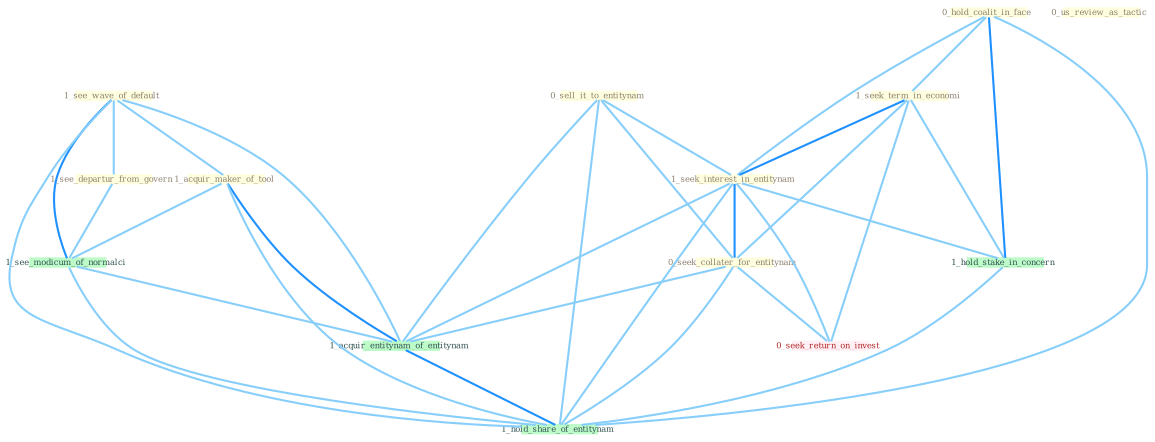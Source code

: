 Graph G{ 
    node
    [shape=polygon,style=filled,width=.5,height=.06,color="#BDFCC9",fixedsize=true,fontsize=4,
    fontcolor="#2f4f4f"];
    {node
    [color="#ffffe0", fontcolor="#8b7d6b"] "1_see_wave_of_default " "0_sell_it_to_entitynam " "0_hold_coalit_in_face " "1_see_departur_from_govern " "0_us_review_as_tactic " "1_seek_term_in_economi " "1_acquir_maker_of_tool " "1_seek_interest_in_entitynam " "0_seek_collater_for_entitynam "}
{node [color="#fff0f5", fontcolor="#b22222"] "0_seek_return_on_invest "}
edge [color="#B0E2FF"];

	"1_see_wave_of_default " -- "1_see_departur_from_govern " [w="1", color="#87cefa" ];
	"1_see_wave_of_default " -- "1_acquir_maker_of_tool " [w="1", color="#87cefa" ];
	"1_see_wave_of_default " -- "1_see_modicum_of_normalci " [w="2", color="#1e90ff" , len=0.8];
	"1_see_wave_of_default " -- "1_acquir_entitynam_of_entitynam " [w="1", color="#87cefa" ];
	"1_see_wave_of_default " -- "1_hold_share_of_entitynam " [w="1", color="#87cefa" ];
	"0_sell_it_to_entitynam " -- "1_seek_interest_in_entitynam " [w="1", color="#87cefa" ];
	"0_sell_it_to_entitynam " -- "0_seek_collater_for_entitynam " [w="1", color="#87cefa" ];
	"0_sell_it_to_entitynam " -- "1_acquir_entitynam_of_entitynam " [w="1", color="#87cefa" ];
	"0_sell_it_to_entitynam " -- "1_hold_share_of_entitynam " [w="1", color="#87cefa" ];
	"0_hold_coalit_in_face " -- "1_seek_term_in_economi " [w="1", color="#87cefa" ];
	"0_hold_coalit_in_face " -- "1_seek_interest_in_entitynam " [w="1", color="#87cefa" ];
	"0_hold_coalit_in_face " -- "1_hold_stake_in_concern " [w="2", color="#1e90ff" , len=0.8];
	"0_hold_coalit_in_face " -- "1_hold_share_of_entitynam " [w="1", color="#87cefa" ];
	"1_see_departur_from_govern " -- "1_see_modicum_of_normalci " [w="1", color="#87cefa" ];
	"1_seek_term_in_economi " -- "1_seek_interest_in_entitynam " [w="2", color="#1e90ff" , len=0.8];
	"1_seek_term_in_economi " -- "0_seek_collater_for_entitynam " [w="1", color="#87cefa" ];
	"1_seek_term_in_economi " -- "1_hold_stake_in_concern " [w="1", color="#87cefa" ];
	"1_seek_term_in_economi " -- "0_seek_return_on_invest " [w="1", color="#87cefa" ];
	"1_acquir_maker_of_tool " -- "1_see_modicum_of_normalci " [w="1", color="#87cefa" ];
	"1_acquir_maker_of_tool " -- "1_acquir_entitynam_of_entitynam " [w="2", color="#1e90ff" , len=0.8];
	"1_acquir_maker_of_tool " -- "1_hold_share_of_entitynam " [w="1", color="#87cefa" ];
	"1_seek_interest_in_entitynam " -- "0_seek_collater_for_entitynam " [w="2", color="#1e90ff" , len=0.8];
	"1_seek_interest_in_entitynam " -- "1_hold_stake_in_concern " [w="1", color="#87cefa" ];
	"1_seek_interest_in_entitynam " -- "0_seek_return_on_invest " [w="1", color="#87cefa" ];
	"1_seek_interest_in_entitynam " -- "1_acquir_entitynam_of_entitynam " [w="1", color="#87cefa" ];
	"1_seek_interest_in_entitynam " -- "1_hold_share_of_entitynam " [w="1", color="#87cefa" ];
	"0_seek_collater_for_entitynam " -- "0_seek_return_on_invest " [w="1", color="#87cefa" ];
	"0_seek_collater_for_entitynam " -- "1_acquir_entitynam_of_entitynam " [w="1", color="#87cefa" ];
	"0_seek_collater_for_entitynam " -- "1_hold_share_of_entitynam " [w="1", color="#87cefa" ];
	"1_hold_stake_in_concern " -- "1_hold_share_of_entitynam " [w="1", color="#87cefa" ];
	"1_see_modicum_of_normalci " -- "1_acquir_entitynam_of_entitynam " [w="1", color="#87cefa" ];
	"1_see_modicum_of_normalci " -- "1_hold_share_of_entitynam " [w="1", color="#87cefa" ];
	"1_acquir_entitynam_of_entitynam " -- "1_hold_share_of_entitynam " [w="2", color="#1e90ff" , len=0.8];
}
